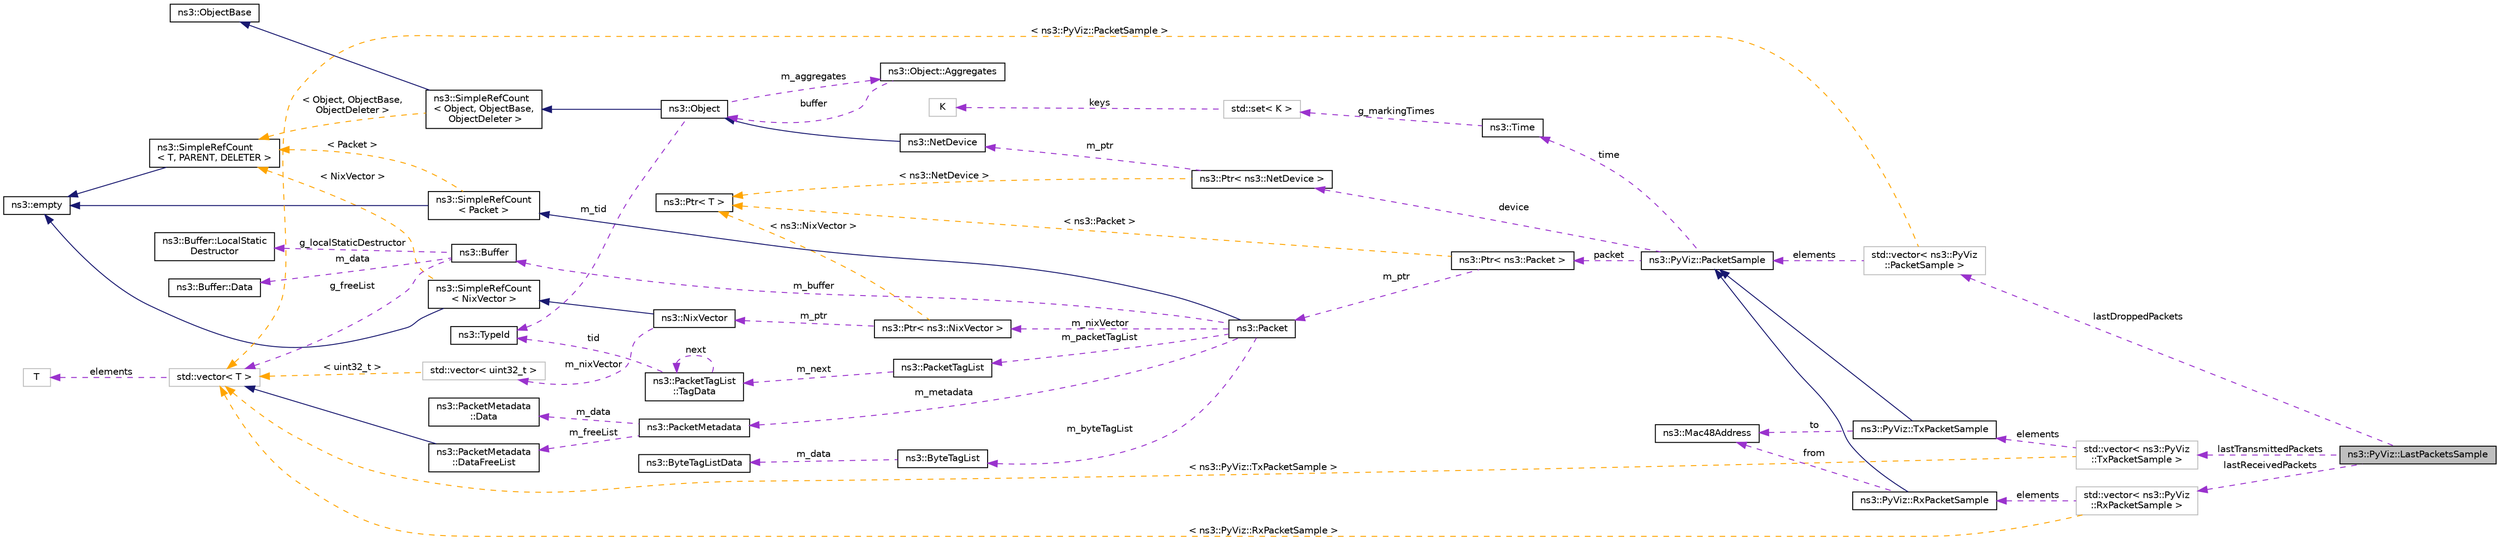 digraph "ns3::PyViz::LastPacketsSample"
{
 // LATEX_PDF_SIZE
  edge [fontname="Helvetica",fontsize="10",labelfontname="Helvetica",labelfontsize="10"];
  node [fontname="Helvetica",fontsize="10",shape=record];
  rankdir="LR";
  Node1 [label="ns3::PyViz::LastPacketsSample",height=0.2,width=0.4,color="black", fillcolor="grey75", style="filled", fontcolor="black",tooltip="LastPacketsSample structure."];
  Node2 -> Node1 [dir="back",color="darkorchid3",fontsize="10",style="dashed",label=" lastReceivedPackets" ,fontname="Helvetica"];
  Node2 [label="std::vector\< ns3::PyViz\l::RxPacketSample \>",height=0.2,width=0.4,color="grey75", fillcolor="white", style="filled",tooltip=" "];
  Node3 -> Node2 [dir="back",color="darkorchid3",fontsize="10",style="dashed",label=" elements" ,fontname="Helvetica"];
  Node3 [label="ns3::PyViz::RxPacketSample",height=0.2,width=0.4,color="black", fillcolor="white", style="filled",URL="$structns3_1_1_py_viz_1_1_rx_packet_sample.html",tooltip="RxPacketSample structure."];
  Node4 -> Node3 [dir="back",color="midnightblue",fontsize="10",style="solid",fontname="Helvetica"];
  Node4 [label="ns3::PyViz::PacketSample",height=0.2,width=0.4,color="black", fillcolor="white", style="filled",URL="$structns3_1_1_py_viz_1_1_packet_sample.html",tooltip="PacketSample structure."];
  Node5 -> Node4 [dir="back",color="darkorchid3",fontsize="10",style="dashed",label=" device" ,fontname="Helvetica"];
  Node5 [label="ns3::Ptr\< ns3::NetDevice \>",height=0.2,width=0.4,color="black", fillcolor="white", style="filled",URL="$classns3_1_1_ptr.html",tooltip=" "];
  Node6 -> Node5 [dir="back",color="darkorchid3",fontsize="10",style="dashed",label=" m_ptr" ,fontname="Helvetica"];
  Node6 [label="ns3::NetDevice",height=0.2,width=0.4,color="black", fillcolor="white", style="filled",URL="$classns3_1_1_net_device.html",tooltip="Network layer to device interface."];
  Node7 -> Node6 [dir="back",color="midnightblue",fontsize="10",style="solid",fontname="Helvetica"];
  Node7 [label="ns3::Object",height=0.2,width=0.4,color="black", fillcolor="white", style="filled",URL="$classns3_1_1_object.html",tooltip="A base class which provides memory management and object aggregation."];
  Node8 -> Node7 [dir="back",color="midnightblue",fontsize="10",style="solid",fontname="Helvetica"];
  Node8 [label="ns3::SimpleRefCount\l\< Object, ObjectBase,\l ObjectDeleter \>",height=0.2,width=0.4,color="black", fillcolor="white", style="filled",URL="$classns3_1_1_simple_ref_count.html",tooltip=" "];
  Node9 -> Node8 [dir="back",color="midnightblue",fontsize="10",style="solid",fontname="Helvetica"];
  Node9 [label="ns3::ObjectBase",height=0.2,width=0.4,color="black", fillcolor="white", style="filled",URL="$classns3_1_1_object_base.html",tooltip="Anchor the ns-3 type and attribute system."];
  Node10 -> Node8 [dir="back",color="orange",fontsize="10",style="dashed",label=" \< Object, ObjectBase,\l ObjectDeleter \>" ,fontname="Helvetica"];
  Node10 [label="ns3::SimpleRefCount\l\< T, PARENT, DELETER \>",height=0.2,width=0.4,color="black", fillcolor="white", style="filled",URL="$classns3_1_1_simple_ref_count.html",tooltip="A template-based reference counting class."];
  Node11 -> Node10 [dir="back",color="midnightblue",fontsize="10",style="solid",fontname="Helvetica"];
  Node11 [label="ns3::empty",height=0.2,width=0.4,color="black", fillcolor="white", style="filled",URL="$classns3_1_1empty.html",tooltip="make Callback use a separate empty type"];
  Node12 -> Node7 [dir="back",color="darkorchid3",fontsize="10",style="dashed",label=" m_tid" ,fontname="Helvetica"];
  Node12 [label="ns3::TypeId",height=0.2,width=0.4,color="black", fillcolor="white", style="filled",URL="$classns3_1_1_type_id.html",tooltip="a unique identifier for an interface."];
  Node13 -> Node7 [dir="back",color="darkorchid3",fontsize="10",style="dashed",label=" m_aggregates" ,fontname="Helvetica"];
  Node13 [label="ns3::Object::Aggregates",height=0.2,width=0.4,color="black", fillcolor="white", style="filled",URL="$structns3_1_1_object_1_1_aggregates.html",tooltip="The list of Objects aggregated to this one."];
  Node7 -> Node13 [dir="back",color="darkorchid3",fontsize="10",style="dashed",label=" buffer" ,fontname="Helvetica"];
  Node14 -> Node5 [dir="back",color="orange",fontsize="10",style="dashed",label=" \< ns3::NetDevice \>" ,fontname="Helvetica"];
  Node14 [label="ns3::Ptr\< T \>",height=0.2,width=0.4,color="black", fillcolor="white", style="filled",URL="$classns3_1_1_ptr.html",tooltip="Smart pointer class similar to boost::intrusive_ptr."];
  Node15 -> Node4 [dir="back",color="darkorchid3",fontsize="10",style="dashed",label=" time" ,fontname="Helvetica"];
  Node15 [label="ns3::Time",height=0.2,width=0.4,color="black", fillcolor="white", style="filled",URL="$classns3_1_1_time.html",tooltip="Simulation virtual time values and global simulation resolution."];
  Node16 -> Node15 [dir="back",color="darkorchid3",fontsize="10",style="dashed",label=" g_markingTimes" ,fontname="Helvetica"];
  Node16 [label="std::set\< K \>",height=0.2,width=0.4,color="grey75", fillcolor="white", style="filled",tooltip=" "];
  Node17 -> Node16 [dir="back",color="darkorchid3",fontsize="10",style="dashed",label=" keys" ,fontname="Helvetica"];
  Node17 [label="K",height=0.2,width=0.4,color="grey75", fillcolor="white", style="filled",tooltip=" "];
  Node18 -> Node4 [dir="back",color="darkorchid3",fontsize="10",style="dashed",label=" packet" ,fontname="Helvetica"];
  Node18 [label="ns3::Ptr\< ns3::Packet \>",height=0.2,width=0.4,color="black", fillcolor="white", style="filled",URL="$classns3_1_1_ptr.html",tooltip=" "];
  Node19 -> Node18 [dir="back",color="darkorchid3",fontsize="10",style="dashed",label=" m_ptr" ,fontname="Helvetica"];
  Node19 [label="ns3::Packet",height=0.2,width=0.4,color="black", fillcolor="white", style="filled",URL="$classns3_1_1_packet.html",tooltip="network packets"];
  Node20 -> Node19 [dir="back",color="midnightblue",fontsize="10",style="solid",fontname="Helvetica"];
  Node20 [label="ns3::SimpleRefCount\l\< Packet \>",height=0.2,width=0.4,color="black", fillcolor="white", style="filled",URL="$classns3_1_1_simple_ref_count.html",tooltip=" "];
  Node11 -> Node20 [dir="back",color="midnightblue",fontsize="10",style="solid",fontname="Helvetica"];
  Node10 -> Node20 [dir="back",color="orange",fontsize="10",style="dashed",label=" \< Packet \>" ,fontname="Helvetica"];
  Node21 -> Node19 [dir="back",color="darkorchid3",fontsize="10",style="dashed",label=" m_nixVector" ,fontname="Helvetica"];
  Node21 [label="ns3::Ptr\< ns3::NixVector \>",height=0.2,width=0.4,color="black", fillcolor="white", style="filled",URL="$classns3_1_1_ptr.html",tooltip=" "];
  Node22 -> Node21 [dir="back",color="darkorchid3",fontsize="10",style="dashed",label=" m_ptr" ,fontname="Helvetica"];
  Node22 [label="ns3::NixVector",height=0.2,width=0.4,color="black", fillcolor="white", style="filled",URL="$classns3_1_1_nix_vector.html",tooltip="Neighbor-index data structure for nix-vector routing."];
  Node23 -> Node22 [dir="back",color="midnightblue",fontsize="10",style="solid",fontname="Helvetica"];
  Node23 [label="ns3::SimpleRefCount\l\< NixVector \>",height=0.2,width=0.4,color="black", fillcolor="white", style="filled",URL="$classns3_1_1_simple_ref_count.html",tooltip=" "];
  Node11 -> Node23 [dir="back",color="midnightblue",fontsize="10",style="solid",fontname="Helvetica"];
  Node10 -> Node23 [dir="back",color="orange",fontsize="10",style="dashed",label=" \< NixVector \>" ,fontname="Helvetica"];
  Node24 -> Node22 [dir="back",color="darkorchid3",fontsize="10",style="dashed",label=" m_nixVector" ,fontname="Helvetica"];
  Node24 [label="std::vector\< uint32_t \>",height=0.2,width=0.4,color="grey75", fillcolor="white", style="filled",tooltip=" "];
  Node25 -> Node24 [dir="back",color="orange",fontsize="10",style="dashed",label=" \< uint32_t \>" ,fontname="Helvetica"];
  Node25 [label="std::vector\< T \>",height=0.2,width=0.4,color="grey75", fillcolor="white", style="filled",tooltip=" "];
  Node26 -> Node25 [dir="back",color="darkorchid3",fontsize="10",style="dashed",label=" elements" ,fontname="Helvetica"];
  Node26 [label="T",height=0.2,width=0.4,color="grey75", fillcolor="white", style="filled",tooltip=" "];
  Node14 -> Node21 [dir="back",color="orange",fontsize="10",style="dashed",label=" \< ns3::NixVector \>" ,fontname="Helvetica"];
  Node27 -> Node19 [dir="back",color="darkorchid3",fontsize="10",style="dashed",label=" m_metadata" ,fontname="Helvetica"];
  Node27 [label="ns3::PacketMetadata",height=0.2,width=0.4,color="black", fillcolor="white", style="filled",URL="$classns3_1_1_packet_metadata.html",tooltip="Handle packet metadata about packet headers and trailers."];
  Node28 -> Node27 [dir="back",color="darkorchid3",fontsize="10",style="dashed",label=" m_data" ,fontname="Helvetica"];
  Node28 [label="ns3::PacketMetadata\l::Data",height=0.2,width=0.4,color="black", fillcolor="white", style="filled",URL="$structns3_1_1_packet_metadata_1_1_data.html",tooltip="Data structure."];
  Node29 -> Node27 [dir="back",color="darkorchid3",fontsize="10",style="dashed",label=" m_freeList" ,fontname="Helvetica"];
  Node29 [label="ns3::PacketMetadata\l::DataFreeList",height=0.2,width=0.4,color="black", fillcolor="white", style="filled",URL="$classns3_1_1_packet_metadata_1_1_data_free_list.html",tooltip="Class to hold all the metadata."];
  Node25 -> Node29 [dir="back",color="midnightblue",fontsize="10",style="solid",fontname="Helvetica"];
  Node30 -> Node19 [dir="back",color="darkorchid3",fontsize="10",style="dashed",label=" m_byteTagList" ,fontname="Helvetica"];
  Node30 [label="ns3::ByteTagList",height=0.2,width=0.4,color="black", fillcolor="white", style="filled",URL="$classns3_1_1_byte_tag_list.html",tooltip="keep track of the byte tags stored in a packet."];
  Node31 -> Node30 [dir="back",color="darkorchid3",fontsize="10",style="dashed",label=" m_data" ,fontname="Helvetica"];
  Node31 [label="ns3::ByteTagListData",height=0.2,width=0.4,color="black", fillcolor="white", style="filled",URL="$structns3_1_1_byte_tag_list_data.html",tooltip="Internal representation of the byte tags stored in a packet."];
  Node32 -> Node19 [dir="back",color="darkorchid3",fontsize="10",style="dashed",label=" m_packetTagList" ,fontname="Helvetica"];
  Node32 [label="ns3::PacketTagList",height=0.2,width=0.4,color="black", fillcolor="white", style="filled",URL="$classns3_1_1_packet_tag_list.html",tooltip="List of the packet tags stored in a packet."];
  Node33 -> Node32 [dir="back",color="darkorchid3",fontsize="10",style="dashed",label=" m_next" ,fontname="Helvetica"];
  Node33 [label="ns3::PacketTagList\l::TagData",height=0.2,width=0.4,color="black", fillcolor="white", style="filled",URL="$structns3_1_1_packet_tag_list_1_1_tag_data.html",tooltip="Tree node for sharing serialized tags."];
  Node33 -> Node33 [dir="back",color="darkorchid3",fontsize="10",style="dashed",label=" next" ,fontname="Helvetica"];
  Node12 -> Node33 [dir="back",color="darkorchid3",fontsize="10",style="dashed",label=" tid" ,fontname="Helvetica"];
  Node34 -> Node19 [dir="back",color="darkorchid3",fontsize="10",style="dashed",label=" m_buffer" ,fontname="Helvetica"];
  Node34 [label="ns3::Buffer",height=0.2,width=0.4,color="black", fillcolor="white", style="filled",URL="$classns3_1_1_buffer.html",tooltip="automatically resized byte buffer"];
  Node35 -> Node34 [dir="back",color="darkorchid3",fontsize="10",style="dashed",label=" m_data" ,fontname="Helvetica"];
  Node35 [label="ns3::Buffer::Data",height=0.2,width=0.4,color="black", fillcolor="white", style="filled",URL="$structns3_1_1_buffer_1_1_data.html",tooltip="This data structure is variable-sized through its last member whose size is determined at allocation ..."];
  Node36 -> Node34 [dir="back",color="darkorchid3",fontsize="10",style="dashed",label=" g_localStaticDestructor" ,fontname="Helvetica"];
  Node36 [label="ns3::Buffer::LocalStatic\lDestructor",height=0.2,width=0.4,color="black", fillcolor="white", style="filled",URL="$structns3_1_1_buffer_1_1_local_static_destructor.html",tooltip="Local static destructor structure."];
  Node25 -> Node34 [dir="back",color="darkorchid3",fontsize="10",style="dashed",label=" g_freeList" ,fontname="Helvetica"];
  Node14 -> Node18 [dir="back",color="orange",fontsize="10",style="dashed",label=" \< ns3::Packet \>" ,fontname="Helvetica"];
  Node37 -> Node3 [dir="back",color="darkorchid3",fontsize="10",style="dashed",label=" from" ,fontname="Helvetica"];
  Node37 [label="ns3::Mac48Address",height=0.2,width=0.4,color="black", fillcolor="white", style="filled",URL="$classns3_1_1_mac48_address.html",tooltip="an EUI-48 address"];
  Node25 -> Node2 [dir="back",color="orange",fontsize="10",style="dashed",label=" \< ns3::PyViz::RxPacketSample \>" ,fontname="Helvetica"];
  Node38 -> Node1 [dir="back",color="darkorchid3",fontsize="10",style="dashed",label=" lastDroppedPackets" ,fontname="Helvetica"];
  Node38 [label="std::vector\< ns3::PyViz\l::PacketSample \>",height=0.2,width=0.4,color="grey75", fillcolor="white", style="filled",tooltip=" "];
  Node4 -> Node38 [dir="back",color="darkorchid3",fontsize="10",style="dashed",label=" elements" ,fontname="Helvetica"];
  Node25 -> Node38 [dir="back",color="orange",fontsize="10",style="dashed",label=" \< ns3::PyViz::PacketSample \>" ,fontname="Helvetica"];
  Node39 -> Node1 [dir="back",color="darkorchid3",fontsize="10",style="dashed",label=" lastTransmittedPackets" ,fontname="Helvetica"];
  Node39 [label="std::vector\< ns3::PyViz\l::TxPacketSample \>",height=0.2,width=0.4,color="grey75", fillcolor="white", style="filled",tooltip=" "];
  Node40 -> Node39 [dir="back",color="darkorchid3",fontsize="10",style="dashed",label=" elements" ,fontname="Helvetica"];
  Node40 [label="ns3::PyViz::TxPacketSample",height=0.2,width=0.4,color="black", fillcolor="white", style="filled",URL="$structns3_1_1_py_viz_1_1_tx_packet_sample.html",tooltip="TxPacketSample structure."];
  Node4 -> Node40 [dir="back",color="midnightblue",fontsize="10",style="solid",fontname="Helvetica"];
  Node37 -> Node40 [dir="back",color="darkorchid3",fontsize="10",style="dashed",label=" to" ,fontname="Helvetica"];
  Node25 -> Node39 [dir="back",color="orange",fontsize="10",style="dashed",label=" \< ns3::PyViz::TxPacketSample \>" ,fontname="Helvetica"];
}
